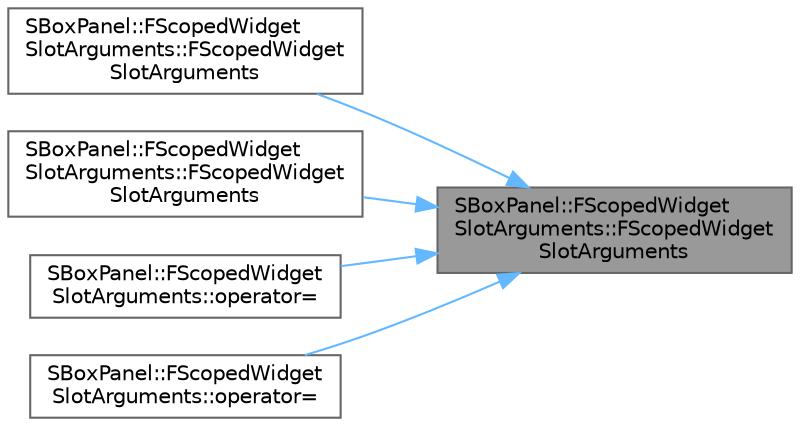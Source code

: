 digraph "SBoxPanel::FScopedWidgetSlotArguments::FScopedWidgetSlotArguments"
{
 // INTERACTIVE_SVG=YES
 // LATEX_PDF_SIZE
  bgcolor="transparent";
  edge [fontname=Helvetica,fontsize=10,labelfontname=Helvetica,labelfontsize=10];
  node [fontname=Helvetica,fontsize=10,shape=box,height=0.2,width=0.4];
  rankdir="RL";
  Node1 [id="Node000001",label="SBoxPanel::FScopedWidget\lSlotArguments::FScopedWidget\lSlotArguments",height=0.2,width=0.4,color="gray40", fillcolor="grey60", style="filled", fontcolor="black",tooltip=" "];
  Node1 -> Node2 [id="edge1_Node000001_Node000002",dir="back",color="steelblue1",style="solid",tooltip=" "];
  Node2 [id="Node000002",label="SBoxPanel::FScopedWidget\lSlotArguments::FScopedWidget\lSlotArguments",height=0.2,width=0.4,color="grey40", fillcolor="white", style="filled",URL="$dd/d79/structSBoxPanel_1_1FScopedWidgetSlotArguments.html#a4fe9f0c74003fee75dad99559a2704b2",tooltip=" "];
  Node1 -> Node3 [id="edge2_Node000001_Node000003",dir="back",color="steelblue1",style="solid",tooltip=" "];
  Node3 [id="Node000003",label="SBoxPanel::FScopedWidget\lSlotArguments::FScopedWidget\lSlotArguments",height=0.2,width=0.4,color="grey40", fillcolor="white", style="filled",URL="$dd/d79/structSBoxPanel_1_1FScopedWidgetSlotArguments.html#a13c3c5aa8416b1a4ec4cf275897a5958",tooltip=" "];
  Node1 -> Node4 [id="edge3_Node000001_Node000004",dir="back",color="steelblue1",style="solid",tooltip=" "];
  Node4 [id="Node000004",label="SBoxPanel::FScopedWidget\lSlotArguments::operator=",height=0.2,width=0.4,color="grey40", fillcolor="white", style="filled",URL="$dd/d79/structSBoxPanel_1_1FScopedWidgetSlotArguments.html#a0467ec2d834a5acffb1f6845391fe00a",tooltip=" "];
  Node1 -> Node5 [id="edge4_Node000001_Node000005",dir="back",color="steelblue1",style="solid",tooltip=" "];
  Node5 [id="Node000005",label="SBoxPanel::FScopedWidget\lSlotArguments::operator=",height=0.2,width=0.4,color="grey40", fillcolor="white", style="filled",URL="$dd/d79/structSBoxPanel_1_1FScopedWidgetSlotArguments.html#aacdbec87d06264d1f0a6b086f3eecde1",tooltip=" "];
}
